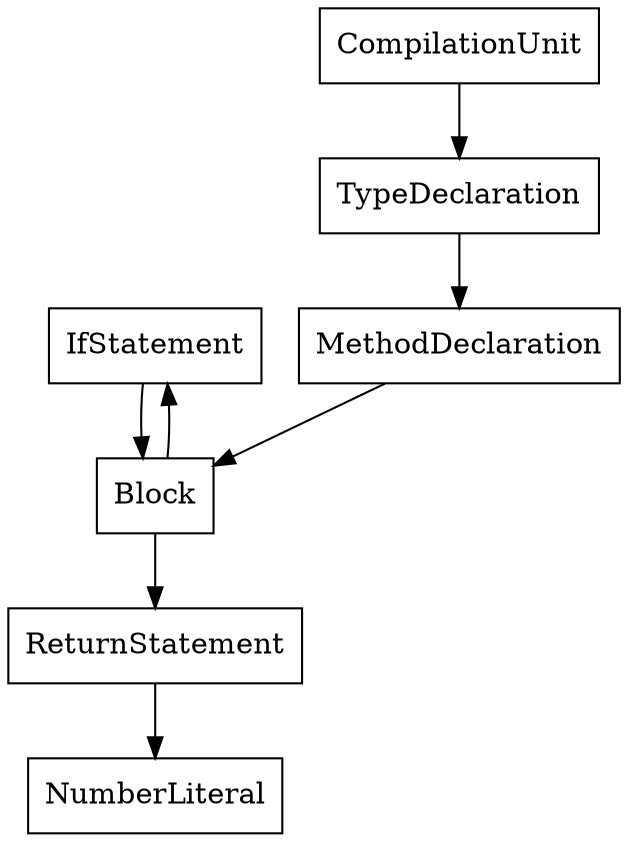 Digraph {
//eps output: dot -Teps hogehoge.dot -o hogehoge.eps
//png output: dot -Tpng hogehoge.dot -o hogehoge.png

graph [
// graph setting
// rankdir = LR, // landscape on
dpi = 150,
charset = "UTF-8",
fontcolor = white,
layout = dot
];

node [
shape = box,
//fontsize = 18
];

// node define
8 [label="IfStatement"]
21 [label="Block"]
30 [label="MethodDeclaration"]
32 [label="TypeDeclaration"]
38 [label="NumberLiteral"]
42 [label="ReturnStatement"]
57 [label="CompilationUnit"]



// edge define
42 -> 38
30 -> 21
21 -> 8
32 -> 30
57 -> 32
8 -> 21
21 -> 42


}